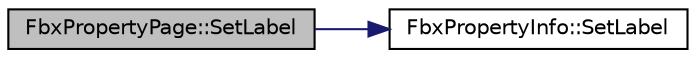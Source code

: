 digraph "FbxPropertyPage::SetLabel"
{
  edge [fontname="Helvetica",fontsize="10",labelfontname="Helvetica",labelfontsize="10"];
  node [fontname="Helvetica",fontsize="10",shape=record];
  rankdir="LR";
  Node311 [label="FbxPropertyPage::SetLabel",height=0.2,width=0.4,color="black", fillcolor="grey75", style="filled", fontcolor="black"];
  Node311 -> Node312 [color="midnightblue",fontsize="10",style="solid",fontname="Helvetica"];
  Node312 [label="FbxPropertyInfo::SetLabel",height=0.2,width=0.4,color="black", fillcolor="white", style="filled",URL="$class_fbx_property_info.html#a6de44806bb42999c71d742412410ae37"];
}
